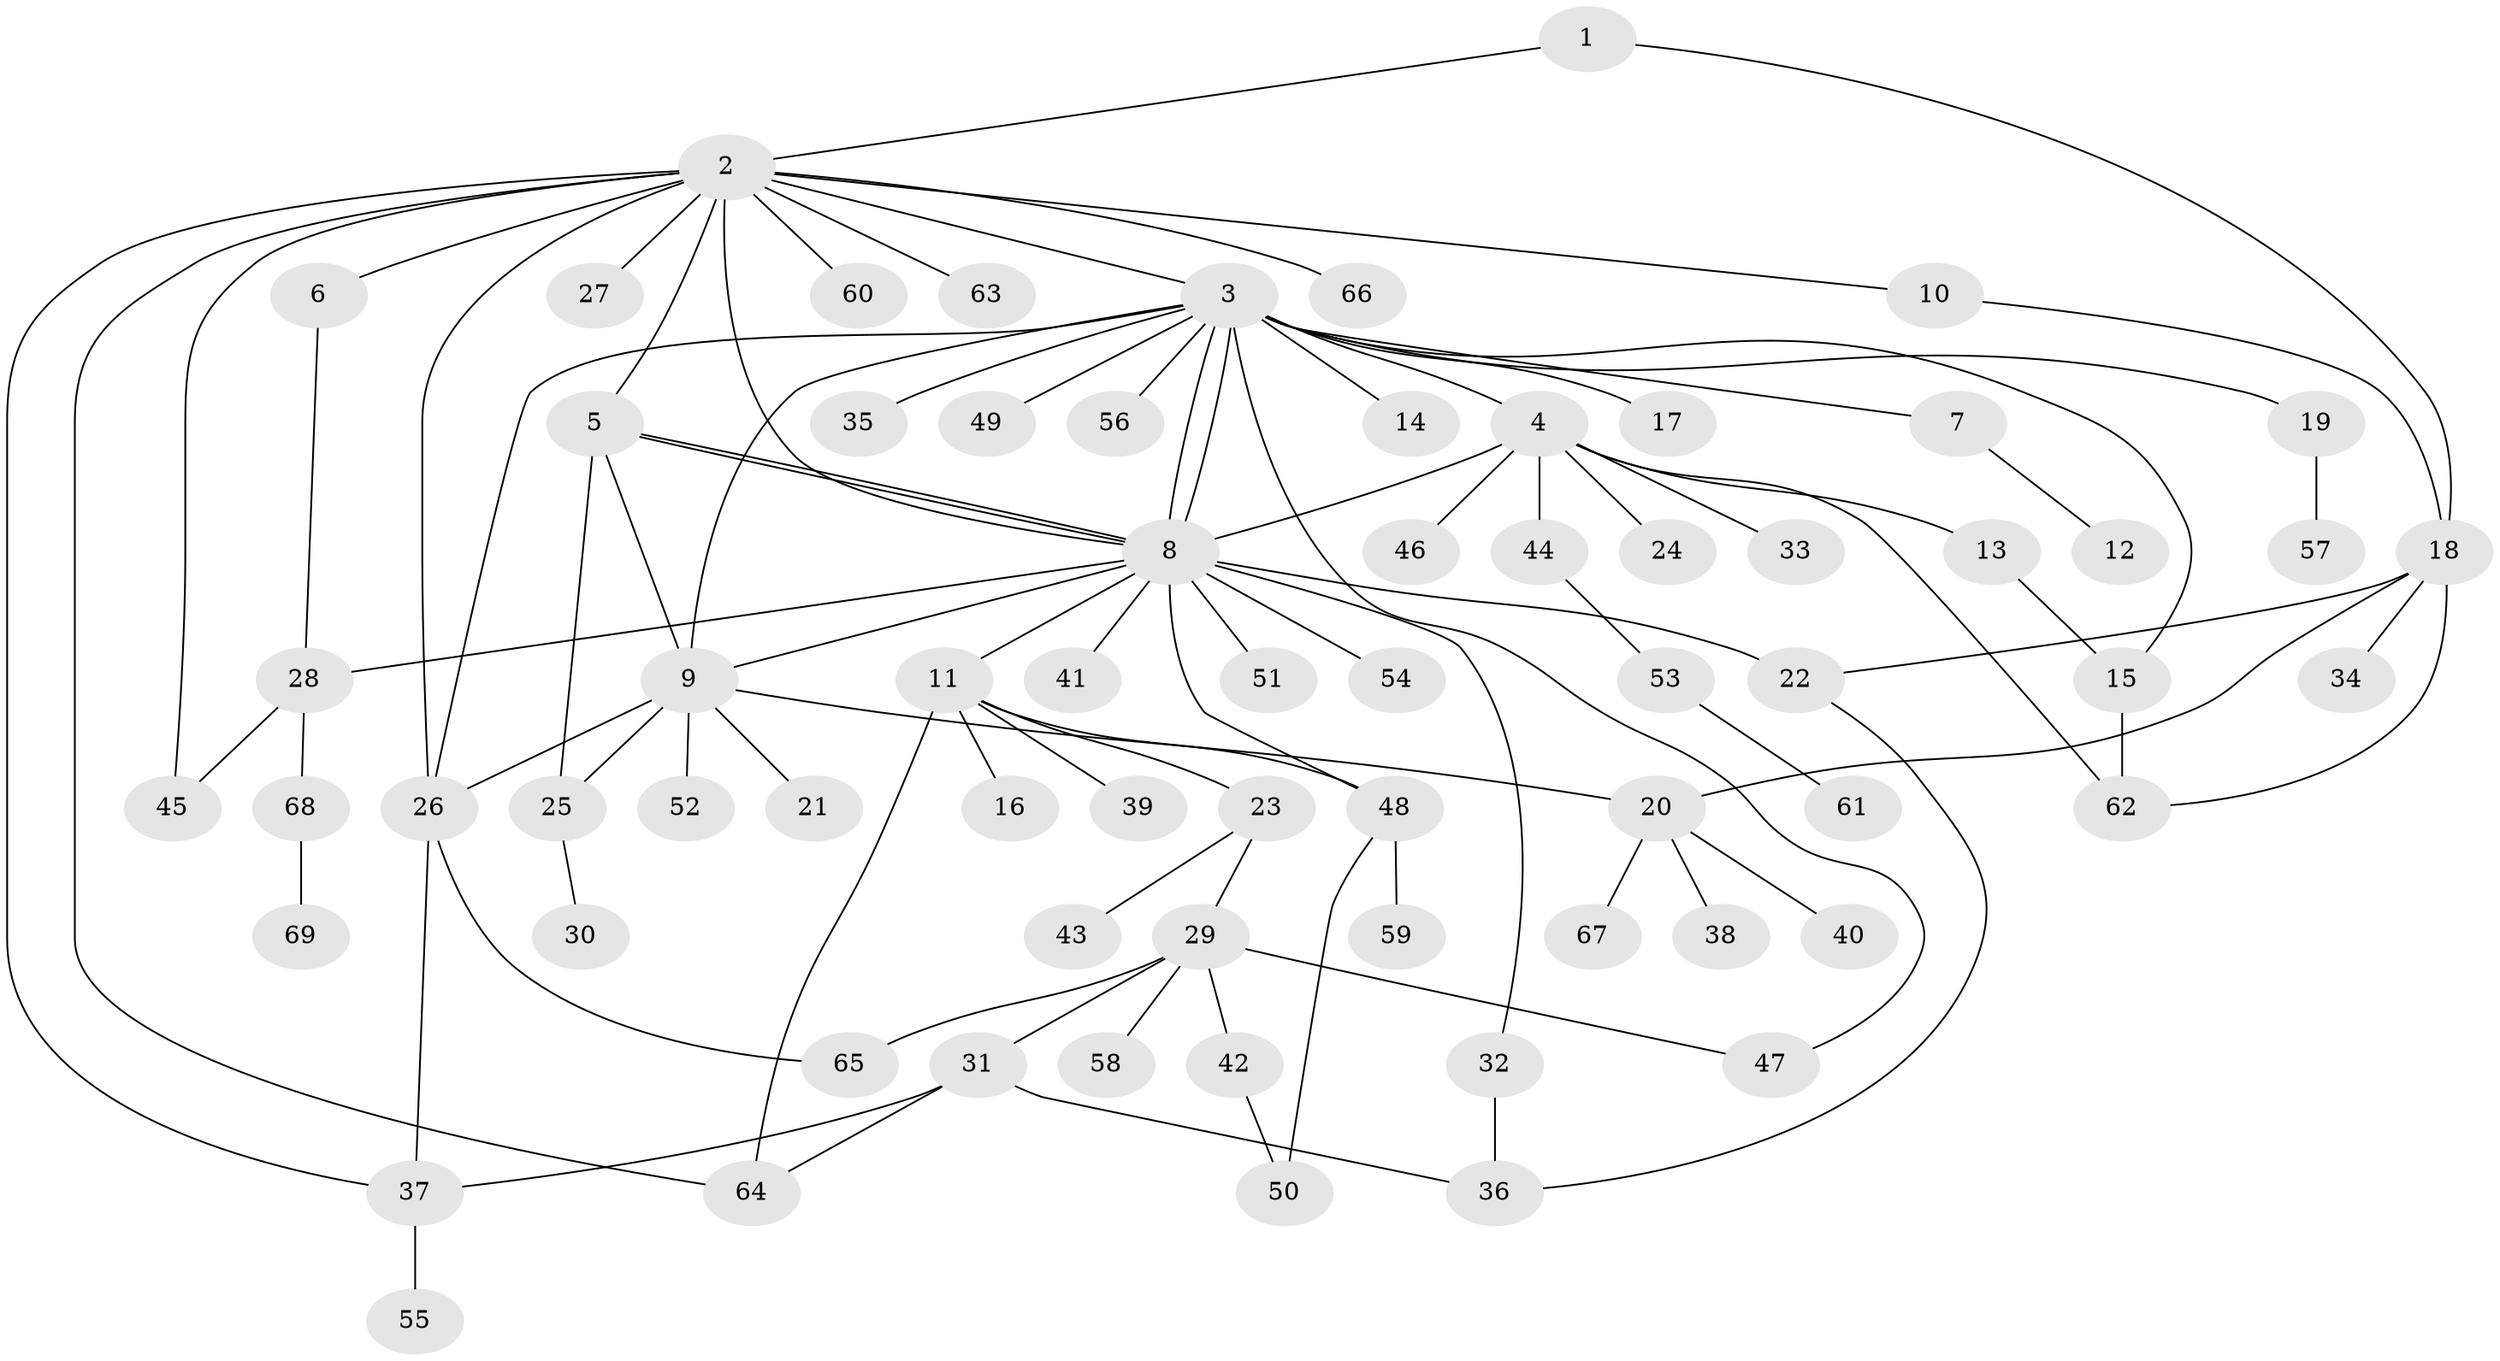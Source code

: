 // coarse degree distribution, {7: 0.02857142857142857, 1: 0.5142857142857142, 12: 0.02857142857142857, 4: 0.02857142857142857, 3: 0.11428571428571428, 6: 0.05714285714285714, 2: 0.08571428571428572, 8: 0.02857142857142857, 5: 0.08571428571428572, 10: 0.02857142857142857}
// Generated by graph-tools (version 1.1) at 2025/36/03/04/25 23:36:52]
// undirected, 69 vertices, 96 edges
graph export_dot {
  node [color=gray90,style=filled];
  1;
  2;
  3;
  4;
  5;
  6;
  7;
  8;
  9;
  10;
  11;
  12;
  13;
  14;
  15;
  16;
  17;
  18;
  19;
  20;
  21;
  22;
  23;
  24;
  25;
  26;
  27;
  28;
  29;
  30;
  31;
  32;
  33;
  34;
  35;
  36;
  37;
  38;
  39;
  40;
  41;
  42;
  43;
  44;
  45;
  46;
  47;
  48;
  49;
  50;
  51;
  52;
  53;
  54;
  55;
  56;
  57;
  58;
  59;
  60;
  61;
  62;
  63;
  64;
  65;
  66;
  67;
  68;
  69;
  1 -- 2;
  1 -- 18;
  2 -- 3;
  2 -- 5;
  2 -- 6;
  2 -- 8;
  2 -- 10;
  2 -- 26;
  2 -- 27;
  2 -- 37;
  2 -- 45;
  2 -- 60;
  2 -- 63;
  2 -- 64;
  2 -- 66;
  3 -- 4;
  3 -- 7;
  3 -- 8;
  3 -- 8;
  3 -- 9;
  3 -- 14;
  3 -- 15;
  3 -- 17;
  3 -- 19;
  3 -- 26;
  3 -- 35;
  3 -- 47;
  3 -- 49;
  3 -- 56;
  4 -- 8;
  4 -- 13;
  4 -- 24;
  4 -- 33;
  4 -- 44;
  4 -- 46;
  4 -- 62;
  5 -- 8;
  5 -- 8;
  5 -- 9;
  5 -- 25;
  6 -- 28;
  7 -- 12;
  8 -- 9;
  8 -- 11;
  8 -- 22;
  8 -- 28;
  8 -- 32;
  8 -- 41;
  8 -- 48;
  8 -- 51;
  8 -- 54;
  9 -- 20;
  9 -- 21;
  9 -- 25;
  9 -- 26;
  9 -- 52;
  10 -- 18;
  11 -- 16;
  11 -- 23;
  11 -- 39;
  11 -- 48;
  11 -- 64;
  13 -- 15;
  15 -- 62;
  18 -- 20;
  18 -- 22;
  18 -- 34;
  18 -- 62;
  19 -- 57;
  20 -- 38;
  20 -- 40;
  20 -- 67;
  22 -- 36;
  23 -- 29;
  23 -- 43;
  25 -- 30;
  26 -- 37;
  26 -- 65;
  28 -- 45;
  28 -- 68;
  29 -- 31;
  29 -- 42;
  29 -- 47;
  29 -- 58;
  29 -- 65;
  31 -- 36;
  31 -- 37;
  31 -- 64;
  32 -- 36;
  37 -- 55;
  42 -- 50;
  44 -- 53;
  48 -- 50;
  48 -- 59;
  53 -- 61;
  68 -- 69;
}
